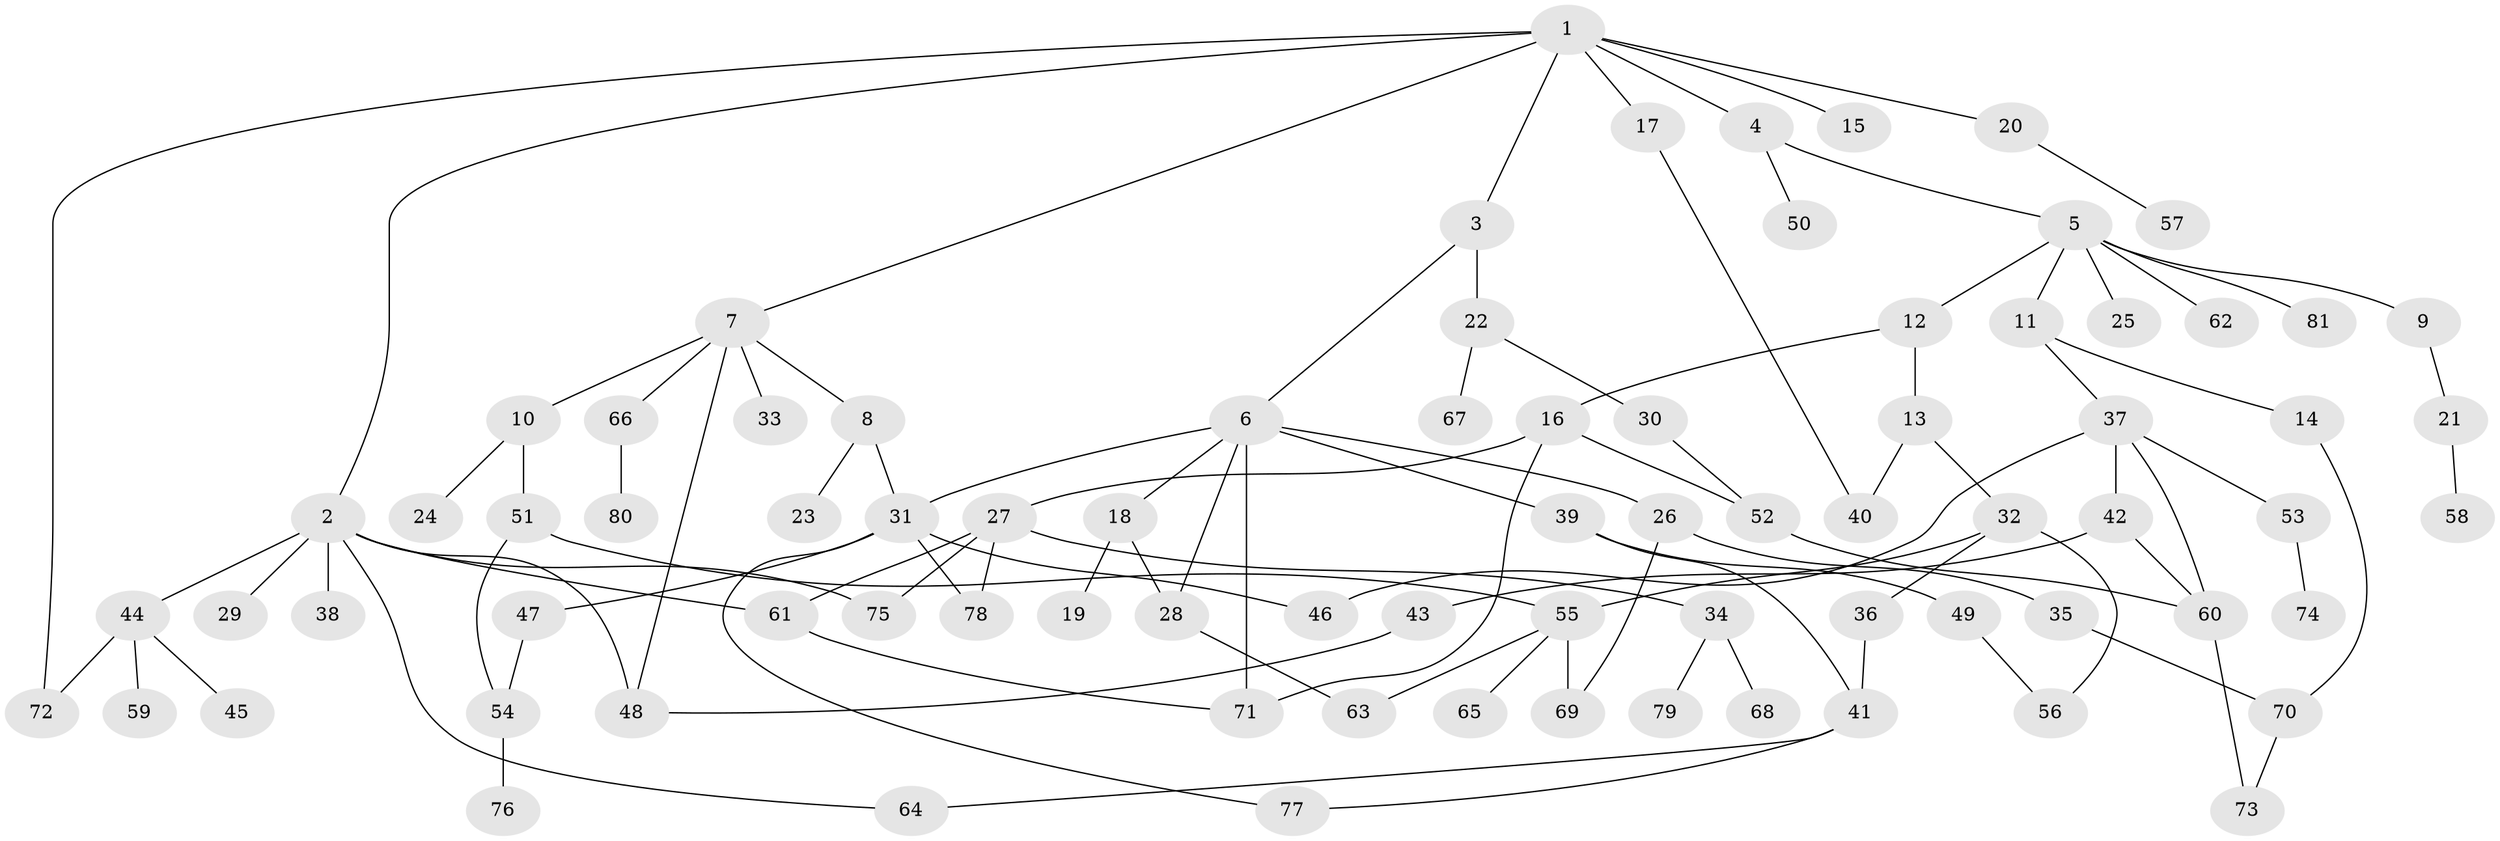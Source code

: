 // coarse degree distribution, {8: 0.03571428571428571, 4: 0.08928571428571429, 3: 0.125, 6: 0.08928571428571429, 7: 0.017857142857142856, 2: 0.25, 1: 0.3392857142857143, 5: 0.05357142857142857}
// Generated by graph-tools (version 1.1) at 2025/23/03/03/25 07:23:33]
// undirected, 81 vertices, 105 edges
graph export_dot {
graph [start="1"]
  node [color=gray90,style=filled];
  1;
  2;
  3;
  4;
  5;
  6;
  7;
  8;
  9;
  10;
  11;
  12;
  13;
  14;
  15;
  16;
  17;
  18;
  19;
  20;
  21;
  22;
  23;
  24;
  25;
  26;
  27;
  28;
  29;
  30;
  31;
  32;
  33;
  34;
  35;
  36;
  37;
  38;
  39;
  40;
  41;
  42;
  43;
  44;
  45;
  46;
  47;
  48;
  49;
  50;
  51;
  52;
  53;
  54;
  55;
  56;
  57;
  58;
  59;
  60;
  61;
  62;
  63;
  64;
  65;
  66;
  67;
  68;
  69;
  70;
  71;
  72;
  73;
  74;
  75;
  76;
  77;
  78;
  79;
  80;
  81;
  1 -- 2;
  1 -- 3;
  1 -- 4;
  1 -- 7;
  1 -- 15;
  1 -- 17;
  1 -- 20;
  1 -- 72;
  2 -- 29;
  2 -- 38;
  2 -- 44;
  2 -- 48;
  2 -- 64;
  2 -- 75;
  2 -- 61;
  3 -- 6;
  3 -- 22;
  4 -- 5;
  4 -- 50;
  5 -- 9;
  5 -- 11;
  5 -- 12;
  5 -- 25;
  5 -- 62;
  5 -- 81;
  6 -- 18;
  6 -- 26;
  6 -- 31;
  6 -- 39;
  6 -- 71;
  6 -- 28;
  7 -- 8;
  7 -- 10;
  7 -- 33;
  7 -- 66;
  7 -- 48;
  8 -- 23;
  8 -- 31;
  9 -- 21;
  10 -- 24;
  10 -- 51;
  11 -- 14;
  11 -- 37;
  12 -- 13;
  12 -- 16;
  13 -- 32;
  13 -- 40;
  14 -- 70;
  16 -- 27;
  16 -- 52;
  16 -- 71;
  17 -- 40;
  18 -- 19;
  18 -- 28;
  20 -- 57;
  21 -- 58;
  22 -- 30;
  22 -- 67;
  26 -- 35;
  26 -- 69;
  27 -- 34;
  27 -- 61;
  27 -- 75;
  27 -- 78;
  28 -- 63;
  30 -- 52;
  31 -- 47;
  31 -- 77;
  31 -- 78;
  31 -- 46;
  32 -- 36;
  32 -- 55;
  32 -- 56;
  34 -- 68;
  34 -- 79;
  35 -- 70;
  36 -- 41;
  37 -- 42;
  37 -- 46;
  37 -- 53;
  37 -- 60;
  39 -- 49;
  39 -- 41;
  41 -- 77;
  41 -- 64;
  42 -- 43;
  42 -- 60;
  43 -- 48;
  44 -- 45;
  44 -- 59;
  44 -- 72;
  47 -- 54;
  49 -- 56;
  51 -- 55;
  51 -- 54;
  52 -- 60;
  53 -- 74;
  54 -- 76;
  55 -- 65;
  55 -- 69;
  55 -- 63;
  60 -- 73;
  61 -- 71;
  66 -- 80;
  70 -- 73;
}
